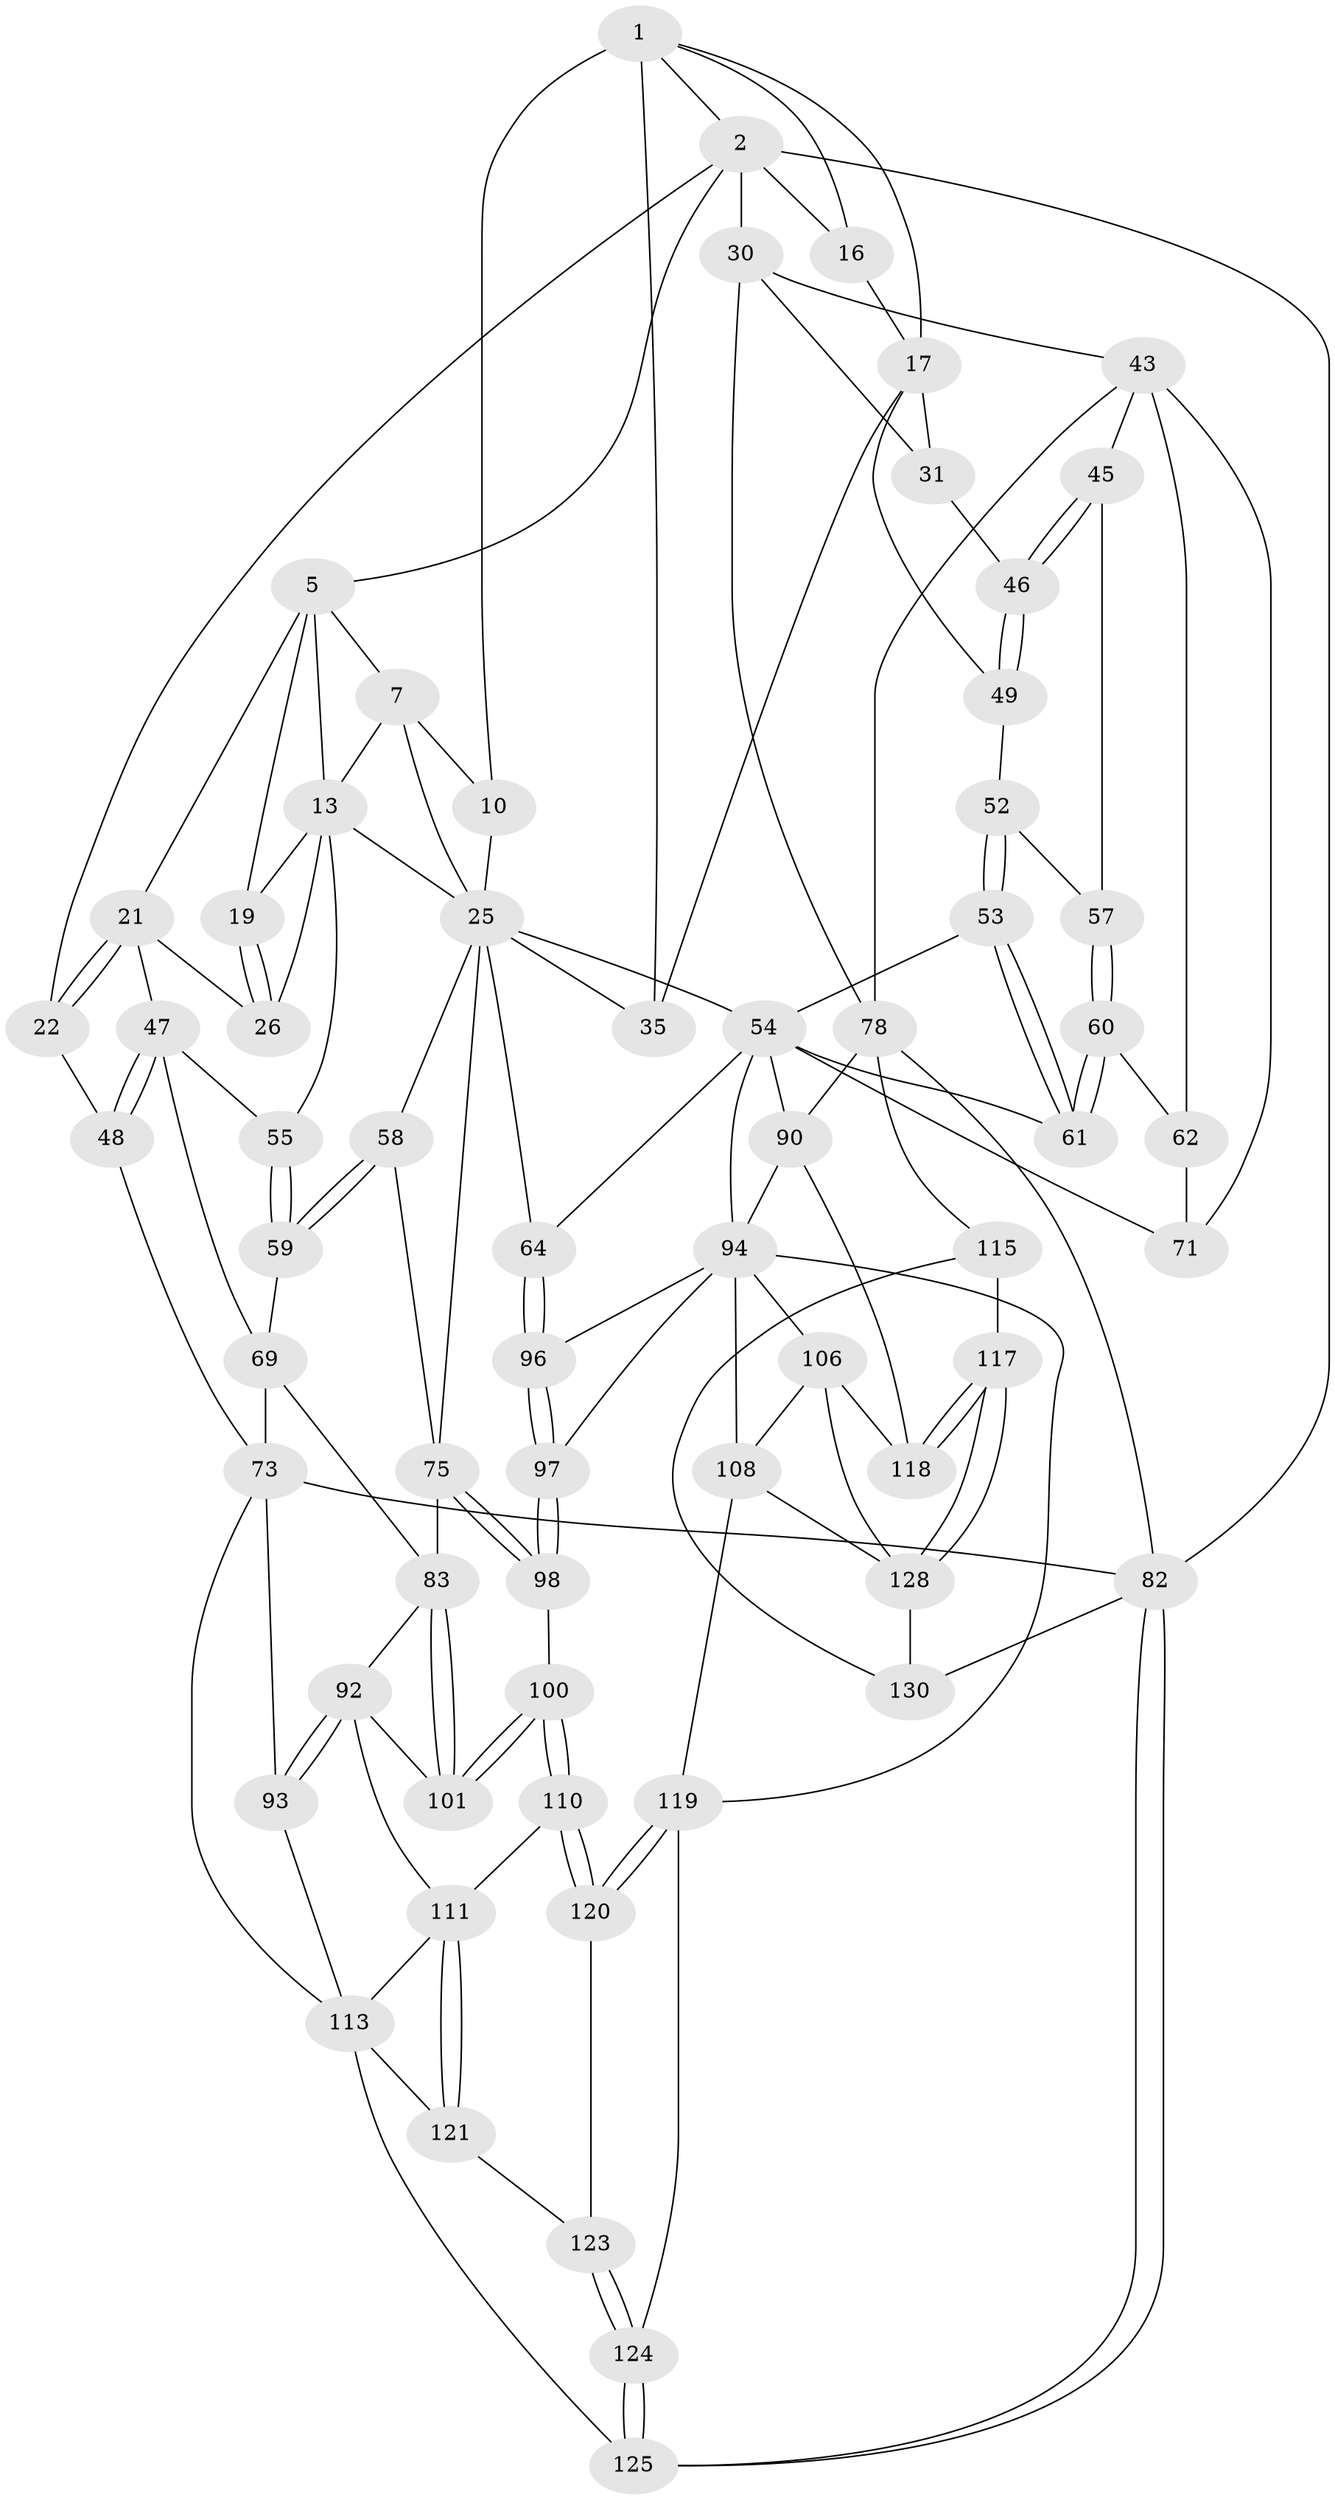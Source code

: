 // original degree distribution, {3: 0.015384615384615385, 4: 0.23846153846153847, 6: 0.2230769230769231, 5: 0.5230769230769231}
// Generated by graph-tools (version 1.1) at 2025/21/03/04/25 18:21:19]
// undirected, 65 vertices, 149 edges
graph export_dot {
graph [start="1"]
  node [color=gray90,style=filled];
  1 [pos="+0.8708393016906629+0",super="+8"];
  2 [pos="+1+0",super="+15+3"];
  5 [pos="+0.04673851217079984+0",super="+20+6"];
  7 [pos="+0.5193432302590759+0",super="+11"];
  10 [pos="+0.6179670679560423+0.08665676038001666",super="+24"];
  13 [pos="+0.3954897466873445+0.17918435878806097",super="+28+14"];
  16 [pos="+0.8171892907013896+0.12115897586780434"];
  17 [pos="+0.7652779387522415+0.16579290464497465",super="+32"];
  19 [pos="+0.20082655388233+0.17880114067531144"];
  21 [pos="+0.10339807844126662+0.2017925190838196",super="+27"];
  22 [pos="+0+0"];
  25 [pos="+0.5194679765115023+0.2450240127400506",super="+37"];
  26 [pos="+0.18209757909033214+0.2553189059786661"];
  30 [pos="+0.9448605553090695+0.22068977260347042",super="+36"];
  31 [pos="+0.8801203413681138+0.27717105153551586",super="+41"];
  35 [pos="+0.6686155364607069+0.2668455888117565"];
  43 [pos="+0.9908149464139442+0.4491530050740934",super="+44+67"];
  45 [pos="+0.8541094886794026+0.37949235852692703"];
  46 [pos="+0.8505901561764432+0.3722418818698375"];
  47 [pos="+0+0.36310679869798324",super="+56"];
  48 [pos="+0+0.3374918897644301"];
  49 [pos="+0.8218671699823981+0.367296586399441",super="+50"];
  52 [pos="+0.7338849269667705+0.38440467126514466"];
  53 [pos="+0.6546630067166664+0.37796403714920923"];
  54 [pos="+0.6289385310674547+0.3579453062781632",super="+63"];
  55 [pos="+0.17898226877961168+0.4123597494276067"];
  57 [pos="+0.7837490952599347+0.4295971548569591"];
  58 [pos="+0.23501141768073947+0.5342489275841212"];
  59 [pos="+0.23072881502315298+0.5323517693048065"];
  60 [pos="+0.7682294240223025+0.4814428156080916"];
  61 [pos="+0.7281794705481256+0.5061767262134406"];
  62 [pos="+0.8412196266782402+0.48407000780044024",super="+68"];
  64 [pos="+0.4889128898489748+0.5852521533222945"];
  69 [pos="+0.17470283454983754+0.5666099589842561",super="+70+85"];
  71 [pos="+0.7948057270184868+0.5960725341347556"];
  73 [pos="+0.013076310841383549+0.6394985801414285",super="+86+74"];
  75 [pos="+0.3905742158642522+0.6204077062079941",super="+76"];
  78 [pos="+1+0.7006525687959448",super="+88+79"];
  82 [pos="+0+1",super="+87"];
  83 [pos="+0.28750759200688575+0.6930866136811639",super="+84"];
  90 [pos="+0.8502841567997232+0.7680661565327701",super="+109"];
  92 [pos="+0.1401218888191266+0.785441486450725",super="+102"];
  93 [pos="+0.12280803856869979+0.7880940814189324",super="+99"];
  94 [pos="+0.6514446701736754+0.7711653484599069",super="+95+105"];
  96 [pos="+0.552550125449534+0.719896576826237"];
  97 [pos="+0.45189613821397034+0.8285081020196439"];
  98 [pos="+0.43408165011249544+0.8126634458870612"];
  100 [pos="+0.29898744287813506+0.8419500245474788"];
  101 [pos="+0.25451005528114057+0.779647021564037"];
  106 [pos="+0.6371706233788206+0.8867168815431535",super="+107"];
  108 [pos="+0.5404500282134271+0.9091824843036055",super="+126"];
  110 [pos="+0.2987664002747376+0.8433582694314692"];
  111 [pos="+0.23657797386712998+0.8974596059244292",super="+112"];
  113 [pos="+0.10821774197322326+0.9567313324863972",super="+114+122"];
  115 [pos="+0.9104262496512253+0.8389585095394486",super="+116"];
  117 [pos="+0.7580714263467+0.9296873268831082"];
  118 [pos="+0.7479923389465024+0.9053203079278583"];
  119 [pos="+0.3749903350285678+1",super="+127"];
  120 [pos="+0.33020677248558816+0.936482656294508"];
  121 [pos="+0.2358006999575074+0.9329602573102694"];
  123 [pos="+0.23596883349327527+0.933202990500997"];
  124 [pos="+0.29097135867607055+1"];
  125 [pos="+0.027860902266443006+1"];
  128 [pos="+0.69227292992583+1",super="+129"];
  130 [pos="+1+1"];
  1 -- 2;
  1 -- 16;
  1 -- 17;
  1 -- 35;
  1 -- 10 [weight=2];
  2 -- 16;
  2 -- 30 [weight=2];
  2 -- 82 [weight=2];
  2 -- 5;
  2 -- 22;
  5 -- 21;
  5 -- 19;
  5 -- 13;
  5 -- 7;
  7 -- 25;
  7 -- 10;
  7 -- 13;
  10 -- 25;
  13 -- 26;
  13 -- 55;
  13 -- 19;
  13 -- 25;
  16 -- 17;
  17 -- 35;
  17 -- 31 [weight=2];
  17 -- 49;
  19 -- 26;
  19 -- 26;
  21 -- 22;
  21 -- 22;
  21 -- 26;
  21 -- 47;
  22 -- 48;
  25 -- 64;
  25 -- 35;
  25 -- 54;
  25 -- 58;
  25 -- 75;
  30 -- 31;
  30 -- 43;
  30 -- 78;
  31 -- 46;
  43 -- 45;
  43 -- 62 [weight=2];
  43 -- 78;
  43 -- 71;
  45 -- 46;
  45 -- 46;
  45 -- 57;
  46 -- 49;
  46 -- 49;
  47 -- 48;
  47 -- 48;
  47 -- 69;
  47 -- 55;
  48 -- 73;
  49 -- 52;
  52 -- 53;
  52 -- 53;
  52 -- 57;
  53 -- 54;
  53 -- 61;
  53 -- 61;
  54 -- 64;
  54 -- 71;
  54 -- 90;
  54 -- 61;
  54 -- 94;
  55 -- 59;
  55 -- 59;
  57 -- 60;
  57 -- 60;
  58 -- 59;
  58 -- 59;
  58 -- 75;
  59 -- 69;
  60 -- 61;
  60 -- 61;
  60 -- 62;
  62 -- 71;
  64 -- 96;
  64 -- 96;
  69 -- 73 [weight=2];
  69 -- 83;
  73 -- 93 [weight=2];
  73 -- 113;
  73 -- 82;
  75 -- 98;
  75 -- 98;
  75 -- 83;
  78 -- 82;
  78 -- 115 [weight=2];
  78 -- 90;
  82 -- 125;
  82 -- 125;
  82 -- 130;
  83 -- 101;
  83 -- 101;
  83 -- 92;
  90 -- 118;
  90 -- 94;
  92 -- 93;
  92 -- 93;
  92 -- 101;
  92 -- 111;
  93 -- 113;
  94 -- 96;
  94 -- 97;
  94 -- 119;
  94 -- 108;
  94 -- 106;
  96 -- 97;
  96 -- 97;
  97 -- 98;
  97 -- 98;
  98 -- 100;
  100 -- 101;
  100 -- 101;
  100 -- 110;
  100 -- 110;
  106 -- 118;
  106 -- 128;
  106 -- 108;
  108 -- 128;
  108 -- 119;
  110 -- 111;
  110 -- 120;
  110 -- 120;
  111 -- 121;
  111 -- 121;
  111 -- 113;
  113 -- 125;
  113 -- 121;
  115 -- 130;
  115 -- 117;
  117 -- 118;
  117 -- 118;
  117 -- 128;
  117 -- 128;
  119 -- 120;
  119 -- 120;
  119 -- 124;
  120 -- 123;
  121 -- 123;
  123 -- 124;
  123 -- 124;
  124 -- 125;
  124 -- 125;
  128 -- 130;
}
